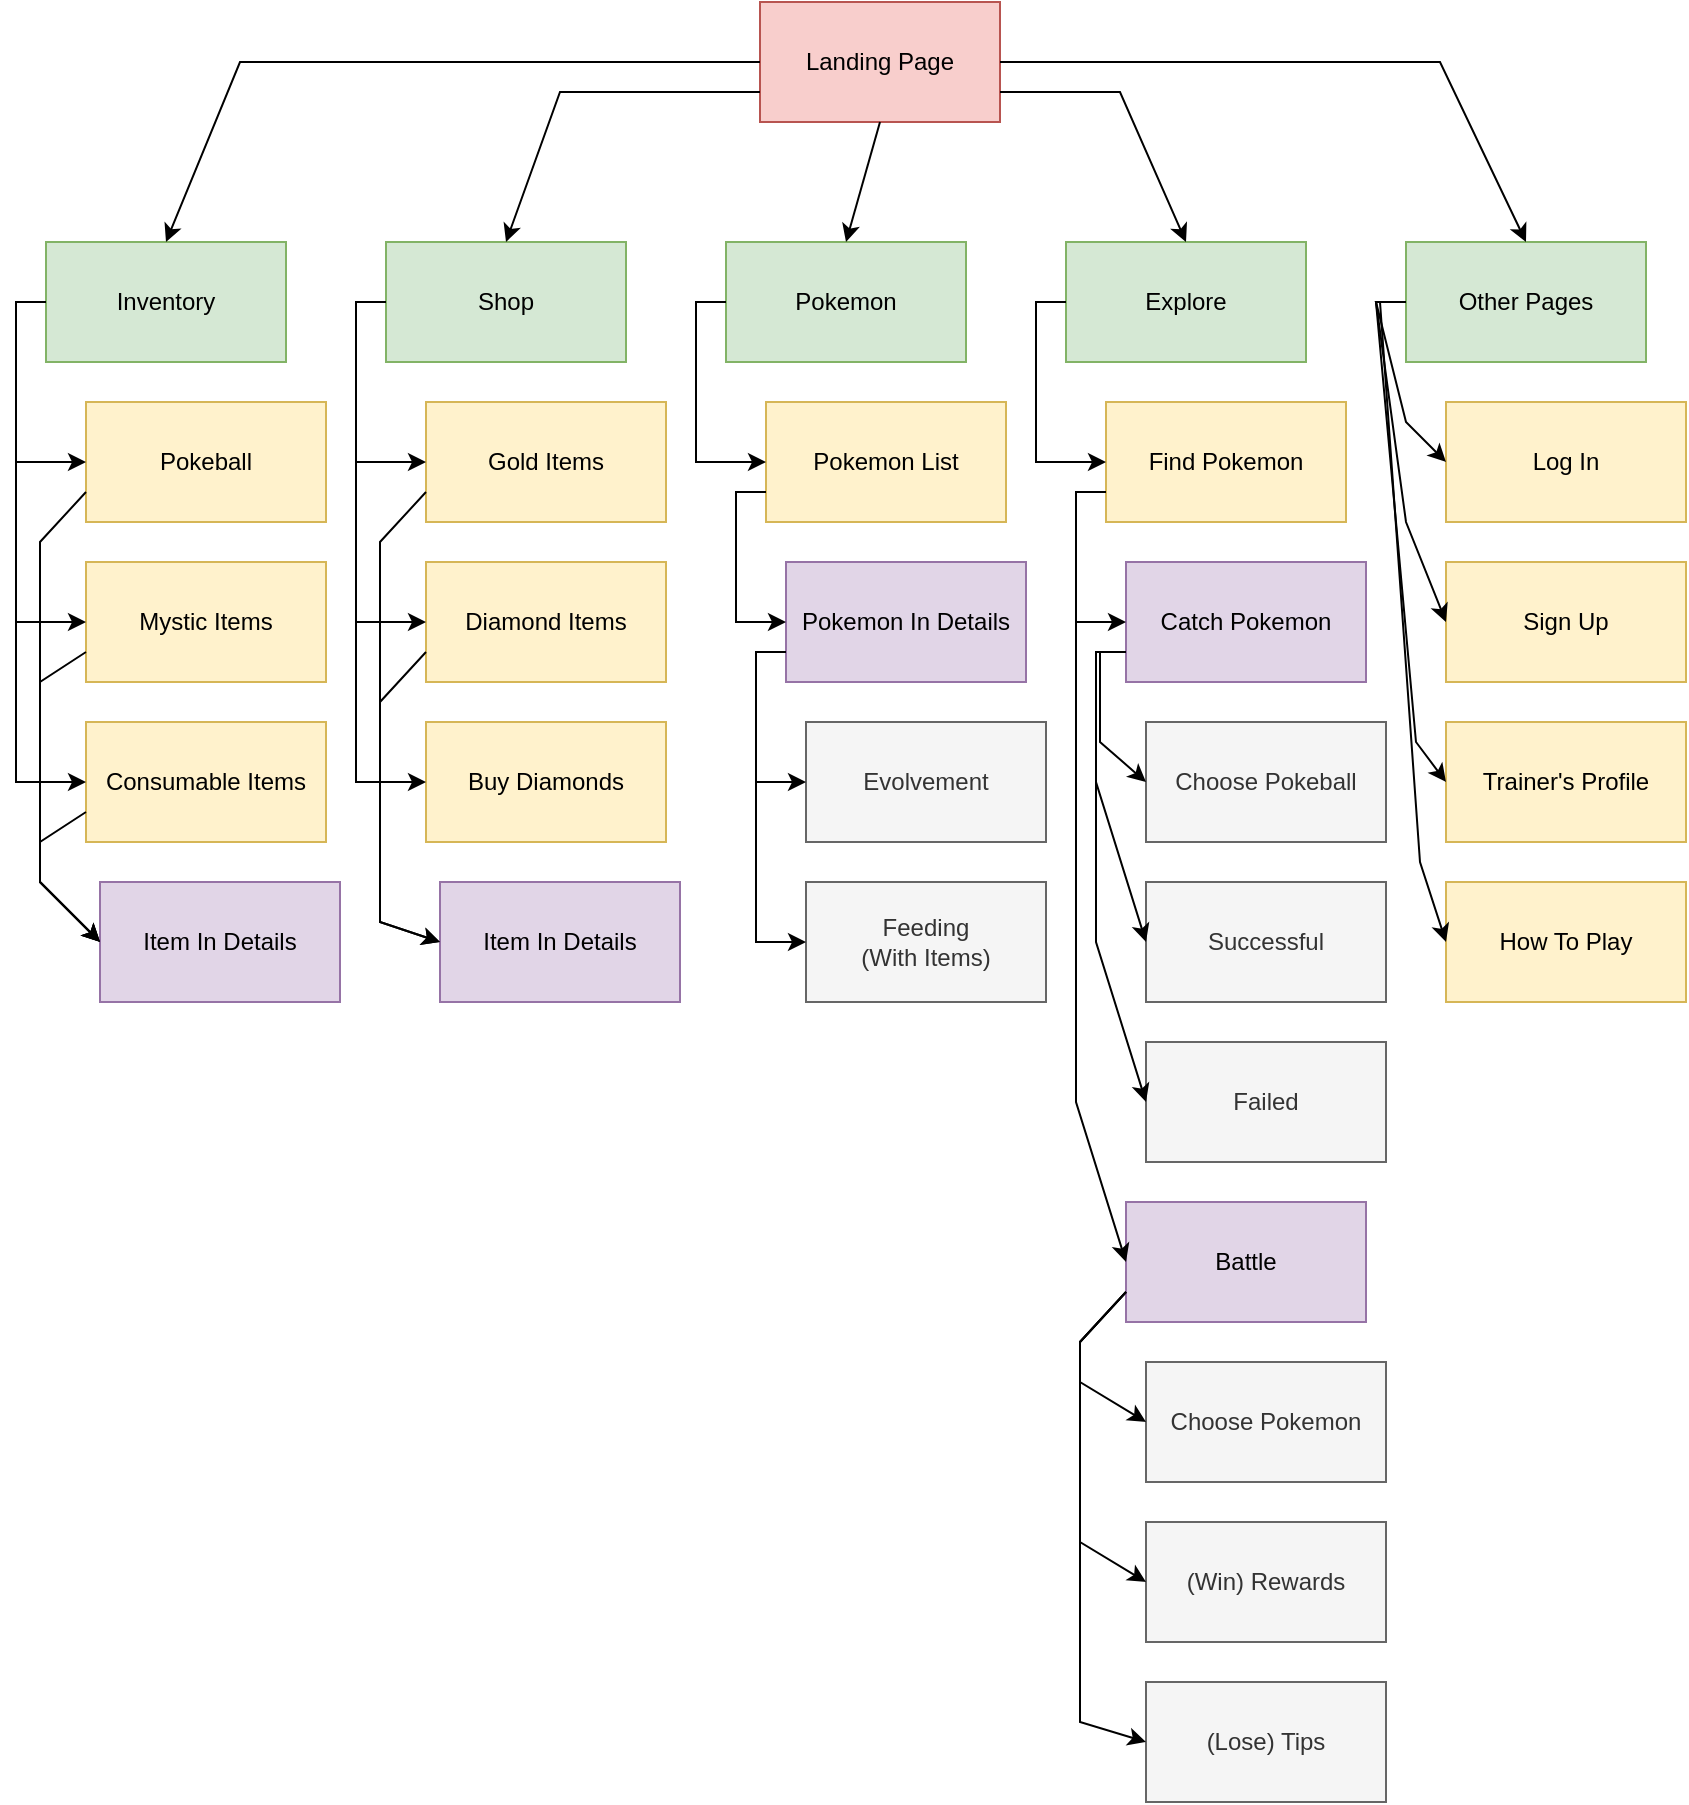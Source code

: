 <mxfile version="20.3.0" type="device" pages="2"><diagram id="C3gQJCU1OUhzPUru5sna" name="New"><mxGraphModel dx="1103" dy="816" grid="1" gridSize="10" guides="1" tooltips="1" connect="1" arrows="1" fold="1" page="1" pageScale="1" pageWidth="850" pageHeight="1100" math="0" shadow="0"><root><mxCell id="0"/><mxCell id="1" parent="0"/><mxCell id="gdJnC2qLqr8V6r0FXXv7-1" value="Landing Page" style="rounded=0;whiteSpace=wrap;html=1;fillColor=#f8cecc;strokeColor=#b85450;" vertex="1" parent="1"><mxGeometry x="380" y="40" width="120" height="60" as="geometry"/></mxCell><mxCell id="gdJnC2qLqr8V6r0FXXv7-2" value="Log In" style="rounded=0;whiteSpace=wrap;html=1;fillColor=#fff2cc;strokeColor=#d6b656;" vertex="1" parent="1"><mxGeometry x="723" y="240" width="120" height="60" as="geometry"/></mxCell><mxCell id="gdJnC2qLqr8V6r0FXXv7-3" value="Sign Up" style="rounded=0;whiteSpace=wrap;html=1;fillColor=#fff2cc;strokeColor=#d6b656;" vertex="1" parent="1"><mxGeometry x="723" y="320" width="120" height="60" as="geometry"/></mxCell><mxCell id="gdJnC2qLqr8V6r0FXXv7-4" value="Other Pages" style="rounded=0;whiteSpace=wrap;html=1;fillColor=#d5e8d4;strokeColor=#82b366;" vertex="1" parent="1"><mxGeometry x="703" y="160" width="120" height="60" as="geometry"/></mxCell><mxCell id="gdJnC2qLqr8V6r0FXXv7-5" value="Inventory" style="rounded=0;whiteSpace=wrap;html=1;fillColor=#d5e8d4;strokeColor=#82b366;" vertex="1" parent="1"><mxGeometry x="23" y="160" width="120" height="60" as="geometry"/></mxCell><mxCell id="gdJnC2qLqr8V6r0FXXv7-6" value="Pokemon" style="rounded=0;whiteSpace=wrap;html=1;fillColor=#d5e8d4;strokeColor=#82b366;" vertex="1" parent="1"><mxGeometry x="363" y="160" width="120" height="60" as="geometry"/></mxCell><mxCell id="gdJnC2qLqr8V6r0FXXv7-7" value="Explore" style="rounded=0;whiteSpace=wrap;html=1;fillColor=#d5e8d4;strokeColor=#82b366;" vertex="1" parent="1"><mxGeometry x="533" y="160" width="120" height="60" as="geometry"/></mxCell><mxCell id="gdJnC2qLqr8V6r0FXXv7-8" value="Shop" style="rounded=0;whiteSpace=wrap;html=1;fillColor=#d5e8d4;strokeColor=#82b366;" vertex="1" parent="1"><mxGeometry x="193" y="160" width="120" height="60" as="geometry"/></mxCell><mxCell id="gdJnC2qLqr8V6r0FXXv7-10" value="Pokeball" style="rounded=0;whiteSpace=wrap;html=1;fillColor=#fff2cc;strokeColor=#d6b656;" vertex="1" parent="1"><mxGeometry x="43" y="240" width="120" height="60" as="geometry"/></mxCell><mxCell id="gdJnC2qLqr8V6r0FXXv7-11" value="Mystic Items" style="rounded=0;whiteSpace=wrap;html=1;fillColor=#fff2cc;strokeColor=#d6b656;" vertex="1" parent="1"><mxGeometry x="43" y="320" width="120" height="60" as="geometry"/></mxCell><mxCell id="gdJnC2qLqr8V6r0FXXv7-13" value="Gold Items" style="rounded=0;whiteSpace=wrap;html=1;fillColor=#fff2cc;strokeColor=#d6b656;" vertex="1" parent="1"><mxGeometry x="213" y="240" width="120" height="60" as="geometry"/></mxCell><mxCell id="gdJnC2qLqr8V6r0FXXv7-14" value="Diamond Items" style="rounded=0;whiteSpace=wrap;html=1;fillColor=#fff2cc;strokeColor=#d6b656;" vertex="1" parent="1"><mxGeometry x="213" y="320" width="120" height="60" as="geometry"/></mxCell><mxCell id="gdJnC2qLqr8V6r0FXXv7-15" value="Buy Diamonds" style="rounded=0;whiteSpace=wrap;html=1;fillColor=#fff2cc;strokeColor=#d6b656;" vertex="1" parent="1"><mxGeometry x="213" y="400" width="120" height="60" as="geometry"/></mxCell><mxCell id="gdJnC2qLqr8V6r0FXXv7-17" value="Pokemon In Details" style="rounded=0;whiteSpace=wrap;html=1;fillColor=#e1d5e7;strokeColor=#9673a6;" vertex="1" parent="1"><mxGeometry x="393" y="320" width="120" height="60" as="geometry"/></mxCell><mxCell id="gdJnC2qLqr8V6r0FXXv7-18" value="Evolvement" style="rounded=0;whiteSpace=wrap;html=1;fillColor=#f5f5f5;fontColor=#333333;strokeColor=#666666;" vertex="1" parent="1"><mxGeometry x="403" y="400" width="120" height="60" as="geometry"/></mxCell><mxCell id="gdJnC2qLqr8V6r0FXXv7-19" value="Feeding &lt;br&gt;(With Items)" style="rounded=0;whiteSpace=wrap;html=1;fillColor=#f5f5f5;fontColor=#333333;strokeColor=#666666;" vertex="1" parent="1"><mxGeometry x="403" y="480" width="120" height="60" as="geometry"/></mxCell><mxCell id="gdJnC2qLqr8V6r0FXXv7-20" value="Pokemon List" style="rounded=0;whiteSpace=wrap;html=1;fillColor=#fff2cc;strokeColor=#d6b656;" vertex="1" parent="1"><mxGeometry x="383" y="240" width="120" height="60" as="geometry"/></mxCell><mxCell id="gdJnC2qLqr8V6r0FXXv7-21" value="Find Pokemon" style="rounded=0;whiteSpace=wrap;html=1;fillColor=#fff2cc;strokeColor=#d6b656;" vertex="1" parent="1"><mxGeometry x="553" y="240" width="120" height="60" as="geometry"/></mxCell><mxCell id="gdJnC2qLqr8V6r0FXXv7-22" value="Catch Pokemon" style="rounded=0;whiteSpace=wrap;html=1;fillColor=#e1d5e7;strokeColor=#9673a6;" vertex="1" parent="1"><mxGeometry x="563" y="320" width="120" height="60" as="geometry"/></mxCell><mxCell id="gdJnC2qLqr8V6r0FXXv7-23" value="Battle" style="rounded=0;whiteSpace=wrap;html=1;fillColor=#e1d5e7;strokeColor=#9673a6;" vertex="1" parent="1"><mxGeometry x="563" y="640" width="120" height="60" as="geometry"/></mxCell><mxCell id="gdJnC2qLqr8V6r0FXXv7-24" value="Successful" style="rounded=0;whiteSpace=wrap;html=1;fillColor=#f5f5f5;fontColor=#333333;strokeColor=#666666;" vertex="1" parent="1"><mxGeometry x="573" y="480" width="120" height="60" as="geometry"/></mxCell><mxCell id="gdJnC2qLqr8V6r0FXXv7-25" value="(Win) Rewards" style="rounded=0;whiteSpace=wrap;html=1;fillColor=#f5f5f5;fontColor=#333333;strokeColor=#666666;" vertex="1" parent="1"><mxGeometry x="573" y="800" width="120" height="60" as="geometry"/></mxCell><mxCell id="gdJnC2qLqr8V6r0FXXv7-26" value="(Lose) Tips" style="rounded=0;whiteSpace=wrap;html=1;fillColor=#f5f5f5;fontColor=#333333;strokeColor=#666666;" vertex="1" parent="1"><mxGeometry x="573" y="880" width="120" height="60" as="geometry"/></mxCell><mxCell id="gdJnC2qLqr8V6r0FXXv7-27" value="Failed" style="rounded=0;whiteSpace=wrap;html=1;fillColor=#f5f5f5;fontColor=#333333;strokeColor=#666666;" vertex="1" parent="1"><mxGeometry x="573" y="560" width="120" height="60" as="geometry"/></mxCell><mxCell id="gdJnC2qLqr8V6r0FXXv7-29" value="Consumable Items" style="rounded=0;whiteSpace=wrap;html=1;fillColor=#fff2cc;strokeColor=#d6b656;" vertex="1" parent="1"><mxGeometry x="43" y="400" width="120" height="60" as="geometry"/></mxCell><mxCell id="gdJnC2qLqr8V6r0FXXv7-30" value="Trainer's Profile" style="rounded=0;whiteSpace=wrap;html=1;fillColor=#fff2cc;strokeColor=#d6b656;" vertex="1" parent="1"><mxGeometry x="723" y="400" width="120" height="60" as="geometry"/></mxCell><mxCell id="gdJnC2qLqr8V6r0FXXv7-31" value="" style="endArrow=classic;html=1;rounded=0;exitX=0;exitY=0.5;exitDx=0;exitDy=0;entryX=0.5;entryY=0;entryDx=0;entryDy=0;" edge="1" parent="1" source="gdJnC2qLqr8V6r0FXXv7-1" target="gdJnC2qLqr8V6r0FXXv7-5"><mxGeometry width="50" height="50" relative="1" as="geometry"><mxPoint x="200" y="140" as="sourcePoint"/><mxPoint x="250" y="90" as="targetPoint"/><Array as="points"><mxPoint x="120" y="70"/></Array></mxGeometry></mxCell><mxCell id="gdJnC2qLqr8V6r0FXXv7-32" value="" style="endArrow=classic;html=1;rounded=0;exitX=0;exitY=0.75;exitDx=0;exitDy=0;entryX=0.5;entryY=0;entryDx=0;entryDy=0;" edge="1" parent="1" source="gdJnC2qLqr8V6r0FXXv7-1" target="gdJnC2qLqr8V6r0FXXv7-8"><mxGeometry width="50" height="50" relative="1" as="geometry"><mxPoint x="230" y="90" as="sourcePoint"/><mxPoint x="280" y="40" as="targetPoint"/><Array as="points"><mxPoint x="280" y="85"/></Array></mxGeometry></mxCell><mxCell id="gdJnC2qLqr8V6r0FXXv7-33" value="" style="endArrow=classic;html=1;rounded=0;exitX=0.5;exitY=1;exitDx=0;exitDy=0;entryX=0.5;entryY=0;entryDx=0;entryDy=0;" edge="1" parent="1" source="gdJnC2qLqr8V6r0FXXv7-1" target="gdJnC2qLqr8V6r0FXXv7-6"><mxGeometry width="50" height="50" relative="1" as="geometry"><mxPoint x="540" y="140" as="sourcePoint"/><mxPoint x="590" y="90" as="targetPoint"/></mxGeometry></mxCell><mxCell id="gdJnC2qLqr8V6r0FXXv7-34" value="" style="endArrow=classic;html=1;rounded=0;exitX=1;exitY=0.75;exitDx=0;exitDy=0;entryX=0.5;entryY=0;entryDx=0;entryDy=0;" edge="1" parent="1" source="gdJnC2qLqr8V6r0FXXv7-1" target="gdJnC2qLqr8V6r0FXXv7-7"><mxGeometry width="50" height="50" relative="1" as="geometry"><mxPoint x="550" y="140" as="sourcePoint"/><mxPoint x="600" y="90" as="targetPoint"/><Array as="points"><mxPoint x="560" y="85"/></Array></mxGeometry></mxCell><mxCell id="gdJnC2qLqr8V6r0FXXv7-35" value="" style="endArrow=classic;html=1;rounded=0;exitX=1;exitY=0.5;exitDx=0;exitDy=0;entryX=0.5;entryY=0;entryDx=0;entryDy=0;" edge="1" parent="1" source="gdJnC2qLqr8V6r0FXXv7-1" target="gdJnC2qLqr8V6r0FXXv7-4"><mxGeometry width="50" height="50" relative="1" as="geometry"><mxPoint x="590" y="110" as="sourcePoint"/><mxPoint x="640" y="60" as="targetPoint"/><Array as="points"><mxPoint x="720" y="70"/></Array></mxGeometry></mxCell><mxCell id="gdJnC2qLqr8V6r0FXXv7-36" value="" style="endArrow=classic;html=1;rounded=0;exitX=0;exitY=0.5;exitDx=0;exitDy=0;entryX=0;entryY=0.5;entryDx=0;entryDy=0;" edge="1" parent="1" source="gdJnC2qLqr8V6r0FXXv7-5" target="gdJnC2qLqr8V6r0FXXv7-10"><mxGeometry width="50" height="50" relative="1" as="geometry"><mxPoint x="18" y="110" as="sourcePoint"/><mxPoint x="68" y="60" as="targetPoint"/><Array as="points"><mxPoint x="8" y="190"/><mxPoint x="8" y="270"/></Array></mxGeometry></mxCell><mxCell id="gdJnC2qLqr8V6r0FXXv7-37" value="" style="endArrow=classic;html=1;rounded=0;exitX=0;exitY=0.5;exitDx=0;exitDy=0;entryX=0;entryY=0.5;entryDx=0;entryDy=0;" edge="1" parent="1" source="gdJnC2qLqr8V6r0FXXv7-5" target="gdJnC2qLqr8V6r0FXXv7-11"><mxGeometry width="50" height="50" relative="1" as="geometry"><mxPoint x="-62" y="280" as="sourcePoint"/><mxPoint x="-12" y="230" as="targetPoint"/><Array as="points"><mxPoint x="8" y="190"/><mxPoint x="8" y="350"/></Array></mxGeometry></mxCell><mxCell id="gdJnC2qLqr8V6r0FXXv7-38" value="" style="endArrow=classic;html=1;rounded=0;entryX=0;entryY=0.5;entryDx=0;entryDy=0;exitX=0;exitY=0.5;exitDx=0;exitDy=0;" edge="1" parent="1" source="gdJnC2qLqr8V6r0FXXv7-5" target="gdJnC2qLqr8V6r0FXXv7-29"><mxGeometry width="50" height="50" relative="1" as="geometry"><mxPoint x="-2" y="460" as="sourcePoint"/><mxPoint x="48" y="410" as="targetPoint"/><Array as="points"><mxPoint x="8" y="190"/><mxPoint x="8" y="430"/></Array></mxGeometry></mxCell><mxCell id="gdJnC2qLqr8V6r0FXXv7-39" value="" style="endArrow=classic;html=1;rounded=0;exitX=0;exitY=0.5;exitDx=0;exitDy=0;entryX=0;entryY=0.5;entryDx=0;entryDy=0;" edge="1" parent="1" source="gdJnC2qLqr8V6r0FXXv7-8" target="gdJnC2qLqr8V6r0FXXv7-13"><mxGeometry width="50" height="50" relative="1" as="geometry"><mxPoint x="218" y="580" as="sourcePoint"/><mxPoint x="268" y="530" as="targetPoint"/><Array as="points"><mxPoint x="178" y="190"/><mxPoint x="178" y="270"/></Array></mxGeometry></mxCell><mxCell id="gdJnC2qLqr8V6r0FXXv7-40" value="" style="endArrow=classic;html=1;rounded=0;exitX=0;exitY=0.5;exitDx=0;exitDy=0;entryX=0;entryY=0.5;entryDx=0;entryDy=0;" edge="1" parent="1" source="gdJnC2qLqr8V6r0FXXv7-8" target="gdJnC2qLqr8V6r0FXXv7-14"><mxGeometry width="50" height="50" relative="1" as="geometry"><mxPoint x="178" y="400" as="sourcePoint"/><mxPoint x="228" y="350" as="targetPoint"/><Array as="points"><mxPoint x="178" y="190"/><mxPoint x="178" y="350"/></Array></mxGeometry></mxCell><mxCell id="gdJnC2qLqr8V6r0FXXv7-41" value="" style="endArrow=classic;html=1;rounded=0;exitX=0;exitY=0.5;exitDx=0;exitDy=0;entryX=0;entryY=0.5;entryDx=0;entryDy=0;" edge="1" parent="1" source="gdJnC2qLqr8V6r0FXXv7-8" target="gdJnC2qLqr8V6r0FXXv7-15"><mxGeometry width="50" height="50" relative="1" as="geometry"><mxPoint x="168" y="530" as="sourcePoint"/><mxPoint x="218" y="480" as="targetPoint"/><Array as="points"><mxPoint x="178" y="190"/><mxPoint x="178" y="430"/></Array></mxGeometry></mxCell><mxCell id="gdJnC2qLqr8V6r0FXXv7-42" value="" style="endArrow=classic;html=1;rounded=0;exitX=0;exitY=0.5;exitDx=0;exitDy=0;entryX=0;entryY=0.5;entryDx=0;entryDy=0;" edge="1" parent="1" source="gdJnC2qLqr8V6r0FXXv7-6" target="gdJnC2qLqr8V6r0FXXv7-20"><mxGeometry width="50" height="50" relative="1" as="geometry"><mxPoint x="338" y="570" as="sourcePoint"/><mxPoint x="388" y="520" as="targetPoint"/><Array as="points"><mxPoint x="348" y="190"/><mxPoint x="348" y="270"/></Array></mxGeometry></mxCell><mxCell id="gdJnC2qLqr8V6r0FXXv7-43" value="" style="endArrow=classic;html=1;rounded=0;exitX=0;exitY=0.75;exitDx=0;exitDy=0;entryX=0;entryY=0.5;entryDx=0;entryDy=0;" edge="1" parent="1" source="gdJnC2qLqr8V6r0FXXv7-20" target="gdJnC2qLqr8V6r0FXXv7-17"><mxGeometry width="50" height="50" relative="1" as="geometry"><mxPoint x="298" y="570" as="sourcePoint"/><mxPoint x="348" y="520" as="targetPoint"/><Array as="points"><mxPoint x="368" y="285"/><mxPoint x="368" y="350"/></Array></mxGeometry></mxCell><mxCell id="gdJnC2qLqr8V6r0FXXv7-44" value="" style="endArrow=classic;html=1;rounded=0;exitX=0;exitY=0.75;exitDx=0;exitDy=0;entryX=0;entryY=0.5;entryDx=0;entryDy=0;" edge="1" parent="1" source="gdJnC2qLqr8V6r0FXXv7-17" target="gdJnC2qLqr8V6r0FXXv7-18"><mxGeometry width="50" height="50" relative="1" as="geometry"><mxPoint x="328" y="560" as="sourcePoint"/><mxPoint x="378" y="510" as="targetPoint"/><Array as="points"><mxPoint x="378" y="365"/><mxPoint x="378" y="430"/></Array></mxGeometry></mxCell><mxCell id="gdJnC2qLqr8V6r0FXXv7-45" value="" style="endArrow=classic;html=1;rounded=0;exitX=0;exitY=0.75;exitDx=0;exitDy=0;entryX=0;entryY=0.5;entryDx=0;entryDy=0;" edge="1" parent="1" source="gdJnC2qLqr8V6r0FXXv7-17" target="gdJnC2qLqr8V6r0FXXv7-19"><mxGeometry width="50" height="50" relative="1" as="geometry"><mxPoint x="328" y="590" as="sourcePoint"/><mxPoint x="378" y="540" as="targetPoint"/><Array as="points"><mxPoint x="378" y="365"/><mxPoint x="378" y="510"/></Array></mxGeometry></mxCell><mxCell id="gdJnC2qLqr8V6r0FXXv7-46" value="" style="endArrow=classic;html=1;rounded=0;entryX=0;entryY=0.5;entryDx=0;entryDy=0;exitX=0;exitY=0.5;exitDx=0;exitDy=0;" edge="1" parent="1" source="gdJnC2qLqr8V6r0FXXv7-7" target="gdJnC2qLqr8V6r0FXXv7-21"><mxGeometry width="50" height="50" relative="1" as="geometry"><mxPoint x="408" y="630" as="sourcePoint"/><mxPoint x="458" y="580" as="targetPoint"/><Array as="points"><mxPoint x="518" y="190"/><mxPoint x="518" y="270"/></Array></mxGeometry></mxCell><mxCell id="gdJnC2qLqr8V6r0FXXv7-47" value="" style="endArrow=classic;html=1;rounded=0;entryX=0;entryY=0.5;entryDx=0;entryDy=0;exitX=0;exitY=0.75;exitDx=0;exitDy=0;" edge="1" parent="1" source="gdJnC2qLqr8V6r0FXXv7-21" target="gdJnC2qLqr8V6r0FXXv7-22"><mxGeometry width="50" height="50" relative="1" as="geometry"><mxPoint x="538" y="290" as="sourcePoint"/><mxPoint x="468" y="560" as="targetPoint"/><Array as="points"><mxPoint x="538" y="285"/><mxPoint x="538" y="350"/></Array></mxGeometry></mxCell><mxCell id="gdJnC2qLqr8V6r0FXXv7-48" value="" style="endArrow=classic;html=1;rounded=0;exitX=0;exitY=0.75;exitDx=0;exitDy=0;entryX=0;entryY=0.5;entryDx=0;entryDy=0;" edge="1" parent="1" source="gdJnC2qLqr8V6r0FXXv7-22" target="gdJnC2qLqr8V6r0FXXv7-24"><mxGeometry width="50" height="50" relative="1" as="geometry"><mxPoint x="488" y="620" as="sourcePoint"/><mxPoint x="538" y="570" as="targetPoint"/><Array as="points"><mxPoint x="548" y="365"/><mxPoint x="548" y="430"/></Array></mxGeometry></mxCell><mxCell id="gdJnC2qLqr8V6r0FXXv7-49" value="" style="endArrow=classic;html=1;rounded=0;exitX=0;exitY=0.75;exitDx=0;exitDy=0;entryX=0;entryY=0.5;entryDx=0;entryDy=0;" edge="1" parent="1" source="gdJnC2qLqr8V6r0FXXv7-22" target="gdJnC2qLqr8V6r0FXXv7-27"><mxGeometry width="50" height="50" relative="1" as="geometry"><mxPoint x="498" y="650" as="sourcePoint"/><mxPoint x="548" y="600" as="targetPoint"/><Array as="points"><mxPoint x="548" y="365"/><mxPoint x="548" y="510"/></Array></mxGeometry></mxCell><mxCell id="gdJnC2qLqr8V6r0FXXv7-50" value="" style="endArrow=classic;html=1;rounded=0;exitX=0;exitY=0.75;exitDx=0;exitDy=0;entryX=0;entryY=0.5;entryDx=0;entryDy=0;" edge="1" parent="1" source="gdJnC2qLqr8V6r0FXXv7-21" target="gdJnC2qLqr8V6r0FXXv7-23"><mxGeometry width="50" height="50" relative="1" as="geometry"><mxPoint x="468" y="670" as="sourcePoint"/><mxPoint x="518" y="620" as="targetPoint"/><Array as="points"><mxPoint x="538" y="285"/><mxPoint x="538" y="590"/></Array></mxGeometry></mxCell><mxCell id="gdJnC2qLqr8V6r0FXXv7-51" value="" style="endArrow=classic;html=1;rounded=0;exitX=0;exitY=0.75;exitDx=0;exitDy=0;entryX=0;entryY=0.5;entryDx=0;entryDy=0;" edge="1" parent="1" source="gdJnC2qLqr8V6r0FXXv7-23" target="gdJnC2qLqr8V6r0FXXv7-25"><mxGeometry width="50" height="50" relative="1" as="geometry"><mxPoint x="468" y="710" as="sourcePoint"/><mxPoint x="518" y="660" as="targetPoint"/><Array as="points"><mxPoint x="540" y="710"/><mxPoint x="540" y="810"/></Array></mxGeometry></mxCell><mxCell id="gdJnC2qLqr8V6r0FXXv7-52" value="" style="endArrow=classic;html=1;rounded=0;exitX=0;exitY=0.75;exitDx=0;exitDy=0;entryX=0;entryY=0.5;entryDx=0;entryDy=0;" edge="1" parent="1" source="gdJnC2qLqr8V6r0FXXv7-23" target="gdJnC2qLqr8V6r0FXXv7-26"><mxGeometry width="50" height="50" relative="1" as="geometry"><mxPoint x="498" y="710" as="sourcePoint"/><mxPoint x="548" y="660" as="targetPoint"/><Array as="points"><mxPoint x="540" y="710"/><mxPoint x="540" y="900"/></Array></mxGeometry></mxCell><mxCell id="gdJnC2qLqr8V6r0FXXv7-53" value="" style="endArrow=classic;html=1;rounded=0;exitX=0;exitY=0.5;exitDx=0;exitDy=0;entryX=0;entryY=0.5;entryDx=0;entryDy=0;" edge="1" parent="1" source="gdJnC2qLqr8V6r0FXXv7-4" target="gdJnC2qLqr8V6r0FXXv7-2"><mxGeometry width="50" height="50" relative="1" as="geometry"><mxPoint x="758" y="590" as="sourcePoint"/><mxPoint x="808" y="540" as="targetPoint"/><Array as="points"><mxPoint x="688" y="190"/><mxPoint x="703" y="250"/></Array></mxGeometry></mxCell><mxCell id="gdJnC2qLqr8V6r0FXXv7-54" value="" style="endArrow=classic;html=1;rounded=0;exitX=0;exitY=0.5;exitDx=0;exitDy=0;entryX=0;entryY=0.5;entryDx=0;entryDy=0;" edge="1" parent="1" source="gdJnC2qLqr8V6r0FXXv7-4" target="gdJnC2qLqr8V6r0FXXv7-3"><mxGeometry width="50" height="50" relative="1" as="geometry"><mxPoint x="788" y="570" as="sourcePoint"/><mxPoint x="838" y="520" as="targetPoint"/><Array as="points"><mxPoint x="688" y="190"/><mxPoint x="703" y="300"/></Array></mxGeometry></mxCell><mxCell id="gdJnC2qLqr8V6r0FXXv7-55" value="" style="endArrow=classic;html=1;rounded=0;exitX=0;exitY=0.5;exitDx=0;exitDy=0;entryX=0;entryY=0.5;entryDx=0;entryDy=0;" edge="1" parent="1" source="gdJnC2qLqr8V6r0FXXv7-4" target="gdJnC2qLqr8V6r0FXXv7-30"><mxGeometry width="50" height="50" relative="1" as="geometry"><mxPoint x="748" y="570" as="sourcePoint"/><mxPoint x="798" y="520" as="targetPoint"/><Array as="points"><mxPoint x="688" y="190"/><mxPoint x="708" y="410"/></Array></mxGeometry></mxCell><mxCell id="gdJnC2qLqr8V6r0FXXv7-56" value="How To Play" style="rounded=0;whiteSpace=wrap;html=1;fillColor=#fff2cc;strokeColor=#d6b656;" vertex="1" parent="1"><mxGeometry x="723" y="480" width="120" height="60" as="geometry"/></mxCell><mxCell id="gdJnC2qLqr8V6r0FXXv7-57" value="" style="endArrow=classic;html=1;rounded=0;exitX=0;exitY=0.5;exitDx=0;exitDy=0;entryX=0;entryY=0.5;entryDx=0;entryDy=0;" edge="1" parent="1" source="gdJnC2qLqr8V6r0FXXv7-4" target="gdJnC2qLqr8V6r0FXXv7-56"><mxGeometry width="50" height="50" relative="1" as="geometry"><mxPoint x="730" y="640" as="sourcePoint"/><mxPoint x="780" y="590" as="targetPoint"/><Array as="points"><mxPoint x="690" y="190"/><mxPoint x="710" y="470"/></Array></mxGeometry></mxCell><mxCell id="gdJnC2qLqr8V6r0FXXv7-58" value="Item In Details" style="rounded=0;whiteSpace=wrap;html=1;fillColor=#e1d5e7;strokeColor=#9673a6;" vertex="1" parent="1"><mxGeometry x="50" y="480" width="120" height="60" as="geometry"/></mxCell><mxCell id="gdJnC2qLqr8V6r0FXXv7-59" value="" style="endArrow=classic;html=1;rounded=0;exitX=0;exitY=0.75;exitDx=0;exitDy=0;entryX=0;entryY=0.5;entryDx=0;entryDy=0;" edge="1" parent="1" source="gdJnC2qLqr8V6r0FXXv7-10" target="gdJnC2qLqr8V6r0FXXv7-58"><mxGeometry width="50" height="50" relative="1" as="geometry"><mxPoint x="130" y="650" as="sourcePoint"/><mxPoint x="180" y="600" as="targetPoint"/><Array as="points"><mxPoint x="20" y="310"/><mxPoint x="20" y="480"/></Array></mxGeometry></mxCell><mxCell id="gdJnC2qLqr8V6r0FXXv7-60" value="" style="endArrow=classic;html=1;rounded=0;exitX=0;exitY=0.75;exitDx=0;exitDy=0;entryX=0;entryY=0.5;entryDx=0;entryDy=0;" edge="1" parent="1" source="gdJnC2qLqr8V6r0FXXv7-11" target="gdJnC2qLqr8V6r0FXXv7-58"><mxGeometry width="50" height="50" relative="1" as="geometry"><mxPoint x="100" y="660" as="sourcePoint"/><mxPoint x="150" y="610" as="targetPoint"/><Array as="points"><mxPoint x="20" y="380"/><mxPoint x="20" y="480"/></Array></mxGeometry></mxCell><mxCell id="gdJnC2qLqr8V6r0FXXv7-61" value="" style="endArrow=classic;html=1;rounded=0;exitX=0;exitY=0.75;exitDx=0;exitDy=0;entryX=0;entryY=0.5;entryDx=0;entryDy=0;" edge="1" parent="1" source="gdJnC2qLqr8V6r0FXXv7-29" target="gdJnC2qLqr8V6r0FXXv7-58"><mxGeometry width="50" height="50" relative="1" as="geometry"><mxPoint x="120" y="670" as="sourcePoint"/><mxPoint x="170" y="620" as="targetPoint"/><Array as="points"><mxPoint x="20" y="460"/><mxPoint x="20" y="480"/></Array></mxGeometry></mxCell><mxCell id="gdJnC2qLqr8V6r0FXXv7-62" value="Item In Details" style="rounded=0;whiteSpace=wrap;html=1;fillColor=#e1d5e7;strokeColor=#9673a6;" vertex="1" parent="1"><mxGeometry x="220" y="480" width="120" height="60" as="geometry"/></mxCell><mxCell id="gdJnC2qLqr8V6r0FXXv7-63" value="" style="endArrow=classic;html=1;rounded=0;exitX=0;exitY=0.75;exitDx=0;exitDy=0;entryX=0;entryY=0.5;entryDx=0;entryDy=0;" edge="1" parent="1" source="gdJnC2qLqr8V6r0FXXv7-13" target="gdJnC2qLqr8V6r0FXXv7-62"><mxGeometry width="50" height="50" relative="1" as="geometry"><mxPoint x="190" y="650" as="sourcePoint"/><mxPoint x="240" y="600" as="targetPoint"/><Array as="points"><mxPoint x="190" y="310"/><mxPoint x="190" y="500"/></Array></mxGeometry></mxCell><mxCell id="gdJnC2qLqr8V6r0FXXv7-64" value="" style="endArrow=classic;html=1;rounded=0;exitX=0;exitY=0.75;exitDx=0;exitDy=0;entryX=0;entryY=0.5;entryDx=0;entryDy=0;" edge="1" parent="1" source="gdJnC2qLqr8V6r0FXXv7-14" target="gdJnC2qLqr8V6r0FXXv7-62"><mxGeometry width="50" height="50" relative="1" as="geometry"><mxPoint x="210" y="650" as="sourcePoint"/><mxPoint x="260" y="600" as="targetPoint"/><Array as="points"><mxPoint x="190" y="390"/><mxPoint x="190" y="500"/></Array></mxGeometry></mxCell><mxCell id="6TDoaSv_u2nh6gx9xJzf-1" value="Choose Pokeball" style="rounded=0;whiteSpace=wrap;html=1;fillColor=#f5f5f5;fontColor=#333333;strokeColor=#666666;" vertex="1" parent="1"><mxGeometry x="573" y="400" width="120" height="60" as="geometry"/></mxCell><mxCell id="6TDoaSv_u2nh6gx9xJzf-2" value="Choose Pokemon" style="rounded=0;whiteSpace=wrap;html=1;fillColor=#f5f5f5;fontColor=#333333;strokeColor=#666666;" vertex="1" parent="1"><mxGeometry x="573" y="720" width="120" height="60" as="geometry"/></mxCell><mxCell id="6TDoaSv_u2nh6gx9xJzf-3" value="" style="endArrow=classic;html=1;rounded=0;entryX=0;entryY=0.5;entryDx=0;entryDy=0;exitX=0;exitY=0.75;exitDx=0;exitDy=0;" edge="1" parent="1" source="gdJnC2qLqr8V6r0FXXv7-23" target="6TDoaSv_u2nh6gx9xJzf-2"><mxGeometry width="50" height="50" relative="1" as="geometry"><mxPoint x="390" y="790" as="sourcePoint"/><mxPoint x="440" y="740" as="targetPoint"/><Array as="points"><mxPoint x="540" y="710"/><mxPoint x="540" y="730"/></Array></mxGeometry></mxCell><mxCell id="6TDoaSv_u2nh6gx9xJzf-4" value="" style="endArrow=classic;html=1;rounded=0;exitX=0;exitY=0.75;exitDx=0;exitDy=0;entryX=0;entryY=0.5;entryDx=0;entryDy=0;" edge="1" parent="1" source="gdJnC2qLqr8V6r0FXXv7-22" target="6TDoaSv_u2nh6gx9xJzf-1"><mxGeometry width="50" height="50" relative="1" as="geometry"><mxPoint x="420" y="760" as="sourcePoint"/><mxPoint x="470" y="710" as="targetPoint"/><Array as="points"><mxPoint x="550" y="365"/><mxPoint x="550" y="410"/></Array></mxGeometry></mxCell></root></mxGraphModel></diagram><diagram name="Old" id="dBBKXr6B6t6G6wPNB3zn"><mxGraphModel dx="1103" dy="816" grid="1" gridSize="10" guides="1" tooltips="1" connect="1" arrows="1" fold="1" page="1" pageScale="1" pageWidth="850" pageHeight="1100" math="0" shadow="0"><root><mxCell id="YDhkZ6E2OEdONNgEPJBW-0"/><mxCell id="YDhkZ6E2OEdONNgEPJBW-1" parent="YDhkZ6E2OEdONNgEPJBW-0"/><mxCell id="YDhkZ6E2OEdONNgEPJBW-2" value="Landing Page" style="rounded=0;whiteSpace=wrap;html=1;fillColor=#f8cecc;strokeColor=#b85450;" vertex="1" parent="YDhkZ6E2OEdONNgEPJBW-1"><mxGeometry x="375" y="40" width="120" height="60" as="geometry"/></mxCell><mxCell id="YDhkZ6E2OEdONNgEPJBW-3" value="Log In" style="rounded=0;whiteSpace=wrap;html=1;fillColor=#fff2cc;strokeColor=#d6b656;" vertex="1" parent="YDhkZ6E2OEdONNgEPJBW-1"><mxGeometry x="705" y="240" width="120" height="60" as="geometry"/></mxCell><mxCell id="YDhkZ6E2OEdONNgEPJBW-4" value="Sign Up" style="rounded=0;whiteSpace=wrap;html=1;fillColor=#fff2cc;strokeColor=#d6b656;" vertex="1" parent="YDhkZ6E2OEdONNgEPJBW-1"><mxGeometry x="705" y="320" width="120" height="60" as="geometry"/></mxCell><mxCell id="YDhkZ6E2OEdONNgEPJBW-5" value="Other Pages" style="rounded=0;whiteSpace=wrap;html=1;fillColor=#d5e8d4;strokeColor=#82b366;" vertex="1" parent="YDhkZ6E2OEdONNgEPJBW-1"><mxGeometry x="685" y="160" width="120" height="60" as="geometry"/></mxCell><mxCell id="YDhkZ6E2OEdONNgEPJBW-6" value="Inventory" style="rounded=0;whiteSpace=wrap;html=1;fillColor=#d5e8d4;strokeColor=#82b366;" vertex="1" parent="YDhkZ6E2OEdONNgEPJBW-1"><mxGeometry x="45" y="160" width="120" height="60" as="geometry"/></mxCell><mxCell id="YDhkZ6E2OEdONNgEPJBW-7" value="Pokemon" style="rounded=0;whiteSpace=wrap;html=1;fillColor=#d5e8d4;strokeColor=#82b366;" vertex="1" parent="YDhkZ6E2OEdONNgEPJBW-1"><mxGeometry x="235" y="160" width="120" height="60" as="geometry"/></mxCell><mxCell id="YDhkZ6E2OEdONNgEPJBW-8" value="Explore" style="rounded=0;whiteSpace=wrap;html=1;fillColor=#d5e8d4;strokeColor=#82b366;" vertex="1" parent="YDhkZ6E2OEdONNgEPJBW-1"><mxGeometry x="475" y="160" width="120" height="60" as="geometry"/></mxCell><mxCell id="YDhkZ6E2OEdONNgEPJBW-10" value="Pokeball" style="rounded=0;whiteSpace=wrap;html=1;fillColor=#fff2cc;strokeColor=#d6b656;" vertex="1" parent="YDhkZ6E2OEdONNgEPJBW-1"><mxGeometry x="65" y="240" width="120" height="60" as="geometry"/></mxCell><mxCell id="YDhkZ6E2OEdONNgEPJBW-11" value="Mystic Items" style="rounded=0;whiteSpace=wrap;html=1;fillColor=#fff2cc;strokeColor=#d6b656;" vertex="1" parent="YDhkZ6E2OEdONNgEPJBW-1"><mxGeometry x="65" y="320" width="120" height="60" as="geometry"/></mxCell><mxCell id="YDhkZ6E2OEdONNgEPJBW-15" value="Pokemon In Details" style="rounded=0;whiteSpace=wrap;html=1;fillColor=#e1d5e7;strokeColor=#9673a6;" vertex="1" parent="YDhkZ6E2OEdONNgEPJBW-1"><mxGeometry x="265" y="320" width="120" height="60" as="geometry"/></mxCell><mxCell id="YDhkZ6E2OEdONNgEPJBW-17" value="Feeding &lt;br&gt;(With Items)" style="rounded=0;whiteSpace=wrap;html=1;fillColor=#f5f5f5;fontColor=#333333;strokeColor=#666666;" vertex="1" parent="YDhkZ6E2OEdONNgEPJBW-1"><mxGeometry x="275" y="400" width="120" height="60" as="geometry"/></mxCell><mxCell id="YDhkZ6E2OEdONNgEPJBW-18" value="Pokemon List" style="rounded=0;whiteSpace=wrap;html=1;fillColor=#fff2cc;strokeColor=#d6b656;" vertex="1" parent="YDhkZ6E2OEdONNgEPJBW-1"><mxGeometry x="255" y="240" width="120" height="60" as="geometry"/></mxCell><mxCell id="YDhkZ6E2OEdONNgEPJBW-19" value="Find Pokemon" style="rounded=0;whiteSpace=wrap;html=1;fillColor=#fff2cc;strokeColor=#d6b656;" vertex="1" parent="YDhkZ6E2OEdONNgEPJBW-1"><mxGeometry x="495" y="240" width="120" height="60" as="geometry"/></mxCell><mxCell id="YDhkZ6E2OEdONNgEPJBW-20" value="Catch Pokemon" style="rounded=0;whiteSpace=wrap;html=1;fillColor=#e1d5e7;strokeColor=#9673a6;" vertex="1" parent="YDhkZ6E2OEdONNgEPJBW-1"><mxGeometry x="505" y="320" width="120" height="60" as="geometry"/></mxCell><mxCell id="YDhkZ6E2OEdONNgEPJBW-21" value="Battle" style="rounded=0;whiteSpace=wrap;html=1;fillColor=#e1d5e7;strokeColor=#9673a6;" vertex="1" parent="YDhkZ6E2OEdONNgEPJBW-1"><mxGeometry x="505" y="640" width="120" height="60" as="geometry"/></mxCell><mxCell id="YDhkZ6E2OEdONNgEPJBW-22" value="Successful" style="rounded=0;whiteSpace=wrap;html=1;fillColor=#f5f5f5;fontColor=#333333;strokeColor=#666666;" vertex="1" parent="YDhkZ6E2OEdONNgEPJBW-1"><mxGeometry x="515" y="480" width="120" height="60" as="geometry"/></mxCell><mxCell id="YDhkZ6E2OEdONNgEPJBW-23" value="(Win) Rewards" style="rounded=0;whiteSpace=wrap;html=1;fillColor=#f5f5f5;fontColor=#333333;strokeColor=#666666;" vertex="1" parent="YDhkZ6E2OEdONNgEPJBW-1"><mxGeometry x="515" y="800" width="120" height="60" as="geometry"/></mxCell><mxCell id="YDhkZ6E2OEdONNgEPJBW-24" value="(Lose) Tips" style="rounded=0;whiteSpace=wrap;html=1;fillColor=#f5f5f5;fontColor=#333333;strokeColor=#666666;" vertex="1" parent="YDhkZ6E2OEdONNgEPJBW-1"><mxGeometry x="515" y="880" width="120" height="60" as="geometry"/></mxCell><mxCell id="YDhkZ6E2OEdONNgEPJBW-25" value="Failed" style="rounded=0;whiteSpace=wrap;html=1;fillColor=#f5f5f5;fontColor=#333333;strokeColor=#666666;" vertex="1" parent="YDhkZ6E2OEdONNgEPJBW-1"><mxGeometry x="515" y="560" width="120" height="60" as="geometry"/></mxCell><mxCell id="YDhkZ6E2OEdONNgEPJBW-26" value="Consumable Items" style="rounded=0;whiteSpace=wrap;html=1;fillColor=#fff2cc;strokeColor=#d6b656;" vertex="1" parent="YDhkZ6E2OEdONNgEPJBW-1"><mxGeometry x="65" y="400" width="120" height="60" as="geometry"/></mxCell><mxCell id="YDhkZ6E2OEdONNgEPJBW-28" value="" style="endArrow=classic;html=1;rounded=0;exitX=0;exitY=0.5;exitDx=0;exitDy=0;entryX=0.5;entryY=0;entryDx=0;entryDy=0;" edge="1" parent="YDhkZ6E2OEdONNgEPJBW-1" source="YDhkZ6E2OEdONNgEPJBW-2" target="YDhkZ6E2OEdONNgEPJBW-6"><mxGeometry width="50" height="50" relative="1" as="geometry"><mxPoint x="200" y="140" as="sourcePoint"/><mxPoint x="250" y="90" as="targetPoint"/><Array as="points"><mxPoint x="105" y="70"/></Array></mxGeometry></mxCell><mxCell id="YDhkZ6E2OEdONNgEPJBW-29" value="" style="endArrow=classic;html=1;rounded=0;exitX=0;exitY=0.75;exitDx=0;exitDy=0;entryX=0.5;entryY=0;entryDx=0;entryDy=0;" edge="1" parent="YDhkZ6E2OEdONNgEPJBW-1" source="YDhkZ6E2OEdONNgEPJBW-2" target="YDhkZ6E2OEdONNgEPJBW-7"><mxGeometry width="50" height="50" relative="1" as="geometry"><mxPoint x="230" y="90" as="sourcePoint"/><mxPoint x="253" y="160" as="targetPoint"/><Array as="points"><mxPoint x="295" y="85"/></Array></mxGeometry></mxCell><mxCell id="YDhkZ6E2OEdONNgEPJBW-31" value="" style="endArrow=classic;html=1;rounded=0;exitX=1;exitY=0.75;exitDx=0;exitDy=0;entryX=0.5;entryY=0;entryDx=0;entryDy=0;" edge="1" parent="YDhkZ6E2OEdONNgEPJBW-1" source="YDhkZ6E2OEdONNgEPJBW-2" target="YDhkZ6E2OEdONNgEPJBW-8"><mxGeometry width="50" height="50" relative="1" as="geometry"><mxPoint x="550" y="140" as="sourcePoint"/><mxPoint x="600" y="90" as="targetPoint"/><Array as="points"><mxPoint x="535" y="85"/></Array></mxGeometry></mxCell><mxCell id="YDhkZ6E2OEdONNgEPJBW-32" value="" style="endArrow=classic;html=1;rounded=0;exitX=1;exitY=0.5;exitDx=0;exitDy=0;entryX=0.5;entryY=0;entryDx=0;entryDy=0;" edge="1" parent="YDhkZ6E2OEdONNgEPJBW-1" source="YDhkZ6E2OEdONNgEPJBW-2" target="YDhkZ6E2OEdONNgEPJBW-5"><mxGeometry width="50" height="50" relative="1" as="geometry"><mxPoint x="590" y="110" as="sourcePoint"/><mxPoint x="640" y="60" as="targetPoint"/><Array as="points"><mxPoint x="745" y="70"/></Array></mxGeometry></mxCell><mxCell id="YDhkZ6E2OEdONNgEPJBW-33" value="" style="endArrow=classic;html=1;rounded=0;exitX=0;exitY=0.5;exitDx=0;exitDy=0;entryX=0;entryY=0.5;entryDx=0;entryDy=0;" edge="1" parent="YDhkZ6E2OEdONNgEPJBW-1" source="YDhkZ6E2OEdONNgEPJBW-6" target="YDhkZ6E2OEdONNgEPJBW-10"><mxGeometry width="50" height="50" relative="1" as="geometry"><mxPoint x="40" y="110" as="sourcePoint"/><mxPoint x="90" y="60" as="targetPoint"/><Array as="points"><mxPoint x="30" y="190"/><mxPoint x="30" y="270"/></Array></mxGeometry></mxCell><mxCell id="YDhkZ6E2OEdONNgEPJBW-34" value="" style="endArrow=classic;html=1;rounded=0;exitX=0;exitY=0.5;exitDx=0;exitDy=0;entryX=0;entryY=0.5;entryDx=0;entryDy=0;" edge="1" parent="YDhkZ6E2OEdONNgEPJBW-1" source="YDhkZ6E2OEdONNgEPJBW-6" target="YDhkZ6E2OEdONNgEPJBW-11"><mxGeometry width="50" height="50" relative="1" as="geometry"><mxPoint x="-40" y="280" as="sourcePoint"/><mxPoint x="10" y="230" as="targetPoint"/><Array as="points"><mxPoint x="30" y="190"/><mxPoint x="30" y="350"/></Array></mxGeometry></mxCell><mxCell id="YDhkZ6E2OEdONNgEPJBW-35" value="" style="endArrow=classic;html=1;rounded=0;entryX=0;entryY=0.5;entryDx=0;entryDy=0;exitX=0;exitY=0.5;exitDx=0;exitDy=0;" edge="1" parent="YDhkZ6E2OEdONNgEPJBW-1" source="YDhkZ6E2OEdONNgEPJBW-6" target="YDhkZ6E2OEdONNgEPJBW-26"><mxGeometry width="50" height="50" relative="1" as="geometry"><mxPoint x="20" y="460" as="sourcePoint"/><mxPoint x="70" y="410" as="targetPoint"/><Array as="points"><mxPoint x="30" y="190"/><mxPoint x="30" y="430"/></Array></mxGeometry></mxCell><mxCell id="YDhkZ6E2OEdONNgEPJBW-36" value="" style="endArrow=classic;html=1;rounded=0;exitX=0;exitY=0.5;exitDx=0;exitDy=0;entryX=0;entryY=0.5;entryDx=0;entryDy=0;" edge="1" parent="YDhkZ6E2OEdONNgEPJBW-1" target="YDhkZ6E2OEdONNgEPJBW-12"><mxGeometry width="50" height="50" relative="1" as="geometry"><mxPoint x="193" y="190" as="sourcePoint"/><mxPoint x="268" y="530" as="targetPoint"/><Array as="points"><mxPoint x="178" y="190"/><mxPoint x="178" y="270"/></Array></mxGeometry></mxCell><mxCell id="YDhkZ6E2OEdONNgEPJBW-37" value="" style="endArrow=classic;html=1;rounded=0;exitX=0;exitY=0.5;exitDx=0;exitDy=0;entryX=0;entryY=0.5;entryDx=0;entryDy=0;" edge="1" parent="YDhkZ6E2OEdONNgEPJBW-1" target="YDhkZ6E2OEdONNgEPJBW-13"><mxGeometry width="50" height="50" relative="1" as="geometry"><mxPoint x="193" y="190" as="sourcePoint"/><mxPoint x="228" y="350" as="targetPoint"/><Array as="points"><mxPoint x="178" y="190"/><mxPoint x="178" y="350"/></Array></mxGeometry></mxCell><mxCell id="YDhkZ6E2OEdONNgEPJBW-38" value="" style="endArrow=classic;html=1;rounded=0;exitX=0;exitY=0.5;exitDx=0;exitDy=0;entryX=0;entryY=0.5;entryDx=0;entryDy=0;" edge="1" parent="YDhkZ6E2OEdONNgEPJBW-1" target="YDhkZ6E2OEdONNgEPJBW-14"><mxGeometry width="50" height="50" relative="1" as="geometry"><mxPoint x="193" y="190" as="sourcePoint"/><mxPoint x="218" y="480" as="targetPoint"/><Array as="points"><mxPoint x="178" y="190"/><mxPoint x="178" y="430"/></Array></mxGeometry></mxCell><mxCell id="YDhkZ6E2OEdONNgEPJBW-39" value="" style="endArrow=classic;html=1;rounded=0;exitX=0;exitY=0.5;exitDx=0;exitDy=0;entryX=0;entryY=0.5;entryDx=0;entryDy=0;" edge="1" parent="YDhkZ6E2OEdONNgEPJBW-1" source="YDhkZ6E2OEdONNgEPJBW-7" target="YDhkZ6E2OEdONNgEPJBW-18"><mxGeometry width="50" height="50" relative="1" as="geometry"><mxPoint x="210" y="570" as="sourcePoint"/><mxPoint x="260" y="520" as="targetPoint"/><Array as="points"><mxPoint x="220" y="190"/><mxPoint x="220" y="270"/></Array></mxGeometry></mxCell><mxCell id="YDhkZ6E2OEdONNgEPJBW-40" value="" style="endArrow=classic;html=1;rounded=0;exitX=0;exitY=0.75;exitDx=0;exitDy=0;entryX=0;entryY=0.5;entryDx=0;entryDy=0;" edge="1" parent="YDhkZ6E2OEdONNgEPJBW-1" source="YDhkZ6E2OEdONNgEPJBW-18" target="YDhkZ6E2OEdONNgEPJBW-15"><mxGeometry width="50" height="50" relative="1" as="geometry"><mxPoint x="170" y="570" as="sourcePoint"/><mxPoint x="220" y="520" as="targetPoint"/><Array as="points"><mxPoint x="240" y="285"/><mxPoint x="240" y="350"/></Array></mxGeometry></mxCell><mxCell id="YDhkZ6E2OEdONNgEPJBW-42" value="" style="endArrow=classic;html=1;rounded=0;exitX=0;exitY=0.75;exitDx=0;exitDy=0;entryX=0;entryY=0.5;entryDx=0;entryDy=0;" edge="1" parent="YDhkZ6E2OEdONNgEPJBW-1" source="YDhkZ6E2OEdONNgEPJBW-15" target="YDhkZ6E2OEdONNgEPJBW-17"><mxGeometry width="50" height="50" relative="1" as="geometry"><mxPoint x="200" y="590" as="sourcePoint"/><mxPoint x="250" y="540" as="targetPoint"/><Array as="points"><mxPoint x="250" y="365"/><mxPoint x="250" y="430"/></Array></mxGeometry></mxCell><mxCell id="YDhkZ6E2OEdONNgEPJBW-43" value="" style="endArrow=classic;html=1;rounded=0;entryX=0;entryY=0.5;entryDx=0;entryDy=0;exitX=0;exitY=0.5;exitDx=0;exitDy=0;" edge="1" parent="YDhkZ6E2OEdONNgEPJBW-1" source="YDhkZ6E2OEdONNgEPJBW-8" target="YDhkZ6E2OEdONNgEPJBW-19"><mxGeometry width="50" height="50" relative="1" as="geometry"><mxPoint x="350" y="630" as="sourcePoint"/><mxPoint x="400" y="580" as="targetPoint"/><Array as="points"><mxPoint x="460" y="190"/><mxPoint x="460" y="270"/></Array></mxGeometry></mxCell><mxCell id="YDhkZ6E2OEdONNgEPJBW-44" value="" style="endArrow=classic;html=1;rounded=0;entryX=0;entryY=0.5;entryDx=0;entryDy=0;exitX=0;exitY=0.75;exitDx=0;exitDy=0;" edge="1" parent="YDhkZ6E2OEdONNgEPJBW-1" source="YDhkZ6E2OEdONNgEPJBW-19" target="YDhkZ6E2OEdONNgEPJBW-20"><mxGeometry width="50" height="50" relative="1" as="geometry"><mxPoint x="480" y="290" as="sourcePoint"/><mxPoint x="410" y="560" as="targetPoint"/><Array as="points"><mxPoint x="480" y="285"/><mxPoint x="480" y="350"/></Array></mxGeometry></mxCell><mxCell id="YDhkZ6E2OEdONNgEPJBW-45" value="" style="endArrow=classic;html=1;rounded=0;exitX=0;exitY=0.75;exitDx=0;exitDy=0;entryX=0;entryY=0.5;entryDx=0;entryDy=0;" edge="1" parent="YDhkZ6E2OEdONNgEPJBW-1" source="YDhkZ6E2OEdONNgEPJBW-20" target="YDhkZ6E2OEdONNgEPJBW-22"><mxGeometry width="50" height="50" relative="1" as="geometry"><mxPoint x="430" y="620" as="sourcePoint"/><mxPoint x="480" y="570" as="targetPoint"/><Array as="points"><mxPoint x="490" y="365"/><mxPoint x="490" y="430"/></Array></mxGeometry></mxCell><mxCell id="YDhkZ6E2OEdONNgEPJBW-46" value="" style="endArrow=classic;html=1;rounded=0;exitX=0;exitY=0.75;exitDx=0;exitDy=0;entryX=0;entryY=0.5;entryDx=0;entryDy=0;" edge="1" parent="YDhkZ6E2OEdONNgEPJBW-1" source="YDhkZ6E2OEdONNgEPJBW-20" target="YDhkZ6E2OEdONNgEPJBW-25"><mxGeometry width="50" height="50" relative="1" as="geometry"><mxPoint x="440" y="650" as="sourcePoint"/><mxPoint x="490" y="600" as="targetPoint"/><Array as="points"><mxPoint x="490" y="365"/><mxPoint x="490" y="510"/></Array></mxGeometry></mxCell><mxCell id="YDhkZ6E2OEdONNgEPJBW-47" value="" style="endArrow=classic;html=1;rounded=0;exitX=0;exitY=0.75;exitDx=0;exitDy=0;entryX=0;entryY=0.5;entryDx=0;entryDy=0;" edge="1" parent="YDhkZ6E2OEdONNgEPJBW-1" source="YDhkZ6E2OEdONNgEPJBW-19" target="YDhkZ6E2OEdONNgEPJBW-21"><mxGeometry width="50" height="50" relative="1" as="geometry"><mxPoint x="410" y="670" as="sourcePoint"/><mxPoint x="460" y="620" as="targetPoint"/><Array as="points"><mxPoint x="480" y="285"/><mxPoint x="480" y="590"/></Array></mxGeometry></mxCell><mxCell id="YDhkZ6E2OEdONNgEPJBW-48" value="" style="endArrow=classic;html=1;rounded=0;exitX=0;exitY=0.75;exitDx=0;exitDy=0;entryX=0;entryY=0.5;entryDx=0;entryDy=0;" edge="1" parent="YDhkZ6E2OEdONNgEPJBW-1" source="YDhkZ6E2OEdONNgEPJBW-21" target="YDhkZ6E2OEdONNgEPJBW-23"><mxGeometry width="50" height="50" relative="1" as="geometry"><mxPoint x="410" y="710" as="sourcePoint"/><mxPoint x="460" y="660" as="targetPoint"/><Array as="points"><mxPoint x="482" y="710"/><mxPoint x="482" y="810"/></Array></mxGeometry></mxCell><mxCell id="YDhkZ6E2OEdONNgEPJBW-49" value="" style="endArrow=classic;html=1;rounded=0;exitX=0;exitY=0.75;exitDx=0;exitDy=0;entryX=0;entryY=0.5;entryDx=0;entryDy=0;" edge="1" parent="YDhkZ6E2OEdONNgEPJBW-1" source="YDhkZ6E2OEdONNgEPJBW-21" target="YDhkZ6E2OEdONNgEPJBW-24"><mxGeometry width="50" height="50" relative="1" as="geometry"><mxPoint x="440" y="710" as="sourcePoint"/><mxPoint x="490" y="660" as="targetPoint"/><Array as="points"><mxPoint x="482" y="710"/><mxPoint x="482" y="900"/></Array></mxGeometry></mxCell><mxCell id="YDhkZ6E2OEdONNgEPJBW-50" value="" style="endArrow=classic;html=1;rounded=0;exitX=0;exitY=0.5;exitDx=0;exitDy=0;entryX=0;entryY=0.5;entryDx=0;entryDy=0;" edge="1" parent="YDhkZ6E2OEdONNgEPJBW-1" source="YDhkZ6E2OEdONNgEPJBW-5" target="YDhkZ6E2OEdONNgEPJBW-3"><mxGeometry width="50" height="50" relative="1" as="geometry"><mxPoint x="740" y="590" as="sourcePoint"/><mxPoint x="790" y="540" as="targetPoint"/><Array as="points"><mxPoint x="670" y="190"/><mxPoint x="685" y="250"/></Array></mxGeometry></mxCell><mxCell id="YDhkZ6E2OEdONNgEPJBW-51" value="" style="endArrow=classic;html=1;rounded=0;exitX=0;exitY=0.5;exitDx=0;exitDy=0;entryX=0;entryY=0.5;entryDx=0;entryDy=0;" edge="1" parent="YDhkZ6E2OEdONNgEPJBW-1" source="YDhkZ6E2OEdONNgEPJBW-5" target="YDhkZ6E2OEdONNgEPJBW-4"><mxGeometry width="50" height="50" relative="1" as="geometry"><mxPoint x="770" y="570" as="sourcePoint"/><mxPoint x="820" y="520" as="targetPoint"/><Array as="points"><mxPoint x="670" y="190"/><mxPoint x="685" y="300"/></Array></mxGeometry></mxCell><mxCell id="YDhkZ6E2OEdONNgEPJBW-55" value="Item In Details" style="rounded=0;whiteSpace=wrap;html=1;fillColor=#e1d5e7;strokeColor=#9673a6;" vertex="1" parent="YDhkZ6E2OEdONNgEPJBW-1"><mxGeometry x="72" y="480" width="120" height="60" as="geometry"/></mxCell><mxCell id="YDhkZ6E2OEdONNgEPJBW-56" value="" style="endArrow=classic;html=1;rounded=0;exitX=0;exitY=0.75;exitDx=0;exitDy=0;entryX=0;entryY=0.5;entryDx=0;entryDy=0;" edge="1" parent="YDhkZ6E2OEdONNgEPJBW-1" source="YDhkZ6E2OEdONNgEPJBW-10" target="YDhkZ6E2OEdONNgEPJBW-55"><mxGeometry width="50" height="50" relative="1" as="geometry"><mxPoint x="152" y="650" as="sourcePoint"/><mxPoint x="202" y="600" as="targetPoint"/><Array as="points"><mxPoint x="42" y="310"/><mxPoint x="42" y="480"/></Array></mxGeometry></mxCell><mxCell id="YDhkZ6E2OEdONNgEPJBW-57" value="" style="endArrow=classic;html=1;rounded=0;exitX=0;exitY=0.75;exitDx=0;exitDy=0;entryX=0;entryY=0.5;entryDx=0;entryDy=0;" edge="1" parent="YDhkZ6E2OEdONNgEPJBW-1" source="YDhkZ6E2OEdONNgEPJBW-11" target="YDhkZ6E2OEdONNgEPJBW-55"><mxGeometry width="50" height="50" relative="1" as="geometry"><mxPoint x="122" y="660" as="sourcePoint"/><mxPoint x="172" y="610" as="targetPoint"/><Array as="points"><mxPoint x="42" y="380"/><mxPoint x="42" y="480"/></Array></mxGeometry></mxCell><mxCell id="YDhkZ6E2OEdONNgEPJBW-58" value="" style="endArrow=classic;html=1;rounded=0;exitX=0;exitY=0.75;exitDx=0;exitDy=0;entryX=0;entryY=0.5;entryDx=0;entryDy=0;" edge="1" parent="YDhkZ6E2OEdONNgEPJBW-1" source="YDhkZ6E2OEdONNgEPJBW-26" target="YDhkZ6E2OEdONNgEPJBW-55"><mxGeometry width="50" height="50" relative="1" as="geometry"><mxPoint x="142" y="670" as="sourcePoint"/><mxPoint x="192" y="620" as="targetPoint"/><Array as="points"><mxPoint x="42" y="460"/><mxPoint x="42" y="480"/></Array></mxGeometry></mxCell><mxCell id="YDhkZ6E2OEdONNgEPJBW-60" value="" style="endArrow=classic;html=1;rounded=0;exitX=0;exitY=0.75;exitDx=0;exitDy=0;entryX=0;entryY=0.5;entryDx=0;entryDy=0;" edge="1" parent="YDhkZ6E2OEdONNgEPJBW-1" target="YDhkZ6E2OEdONNgEPJBW-59"><mxGeometry width="50" height="50" relative="1" as="geometry"><mxPoint x="213" y="285" as="sourcePoint"/><mxPoint x="240" y="600" as="targetPoint"/><Array as="points"><mxPoint x="190" y="310"/><mxPoint x="190" y="500"/></Array></mxGeometry></mxCell><mxCell id="YDhkZ6E2OEdONNgEPJBW-61" value="" style="endArrow=classic;html=1;rounded=0;exitX=0;exitY=0.75;exitDx=0;exitDy=0;entryX=0;entryY=0.5;entryDx=0;entryDy=0;" edge="1" parent="YDhkZ6E2OEdONNgEPJBW-1" target="YDhkZ6E2OEdONNgEPJBW-59"><mxGeometry width="50" height="50" relative="1" as="geometry"><mxPoint x="213" y="365" as="sourcePoint"/><mxPoint x="260" y="600" as="targetPoint"/><Array as="points"><mxPoint x="190" y="390"/><mxPoint x="190" y="500"/></Array></mxGeometry></mxCell><mxCell id="YDhkZ6E2OEdONNgEPJBW-62" value="Choose Pokeball" style="rounded=0;whiteSpace=wrap;html=1;fillColor=#f5f5f5;fontColor=#333333;strokeColor=#666666;" vertex="1" parent="YDhkZ6E2OEdONNgEPJBW-1"><mxGeometry x="515" y="400" width="120" height="60" as="geometry"/></mxCell><mxCell id="YDhkZ6E2OEdONNgEPJBW-63" value="Choose Pokemon" style="rounded=0;whiteSpace=wrap;html=1;fillColor=#f5f5f5;fontColor=#333333;strokeColor=#666666;" vertex="1" parent="YDhkZ6E2OEdONNgEPJBW-1"><mxGeometry x="515" y="720" width="120" height="60" as="geometry"/></mxCell><mxCell id="YDhkZ6E2OEdONNgEPJBW-64" value="" style="endArrow=classic;html=1;rounded=0;entryX=0;entryY=0.5;entryDx=0;entryDy=0;exitX=0;exitY=0.75;exitDx=0;exitDy=0;" edge="1" parent="YDhkZ6E2OEdONNgEPJBW-1" source="YDhkZ6E2OEdONNgEPJBW-21" target="YDhkZ6E2OEdONNgEPJBW-63"><mxGeometry width="50" height="50" relative="1" as="geometry"><mxPoint x="332" y="790" as="sourcePoint"/><mxPoint x="382" y="740" as="targetPoint"/><Array as="points"><mxPoint x="482" y="710"/><mxPoint x="482" y="730"/></Array></mxGeometry></mxCell><mxCell id="YDhkZ6E2OEdONNgEPJBW-65" value="" style="endArrow=classic;html=1;rounded=0;exitX=0;exitY=0.75;exitDx=0;exitDy=0;entryX=0;entryY=0.5;entryDx=0;entryDy=0;" edge="1" parent="YDhkZ6E2OEdONNgEPJBW-1" source="YDhkZ6E2OEdONNgEPJBW-20" target="YDhkZ6E2OEdONNgEPJBW-62"><mxGeometry width="50" height="50" relative="1" as="geometry"><mxPoint x="362" y="760" as="sourcePoint"/><mxPoint x="412" y="710" as="targetPoint"/><Array as="points"><mxPoint x="492" y="365"/><mxPoint x="492" y="410"/></Array></mxGeometry></mxCell></root></mxGraphModel></diagram></mxfile>